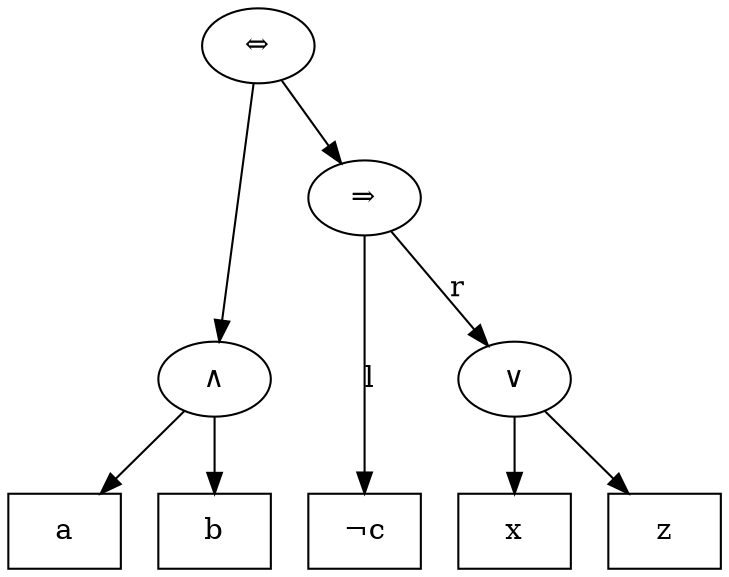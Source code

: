 digraph G {
{ rank = same;
  id0 [shape=box, style=filled, color="black", fontcolor="black", fillcolor="white", label="a"];
  id1 [shape=box, style=filled, color="black", fontcolor="black", fillcolor="white", label="b"];
  id2 [shape=box, style=filled, color="black", fontcolor="black", fillcolor="white", label="¬c"];
  id3 [shape=box, style=filled, color="black", fontcolor="black", fillcolor="white", label="x"];
  id4 [shape=box, style=filled, color="black", fontcolor="black", fillcolor="white", label="z"];
}
  id5 [label="∧", style=filled, color="black", fontcolor="black", fillcolor="white"];
  id5 -> id0 [color="black", fontcolor="black"];
  id5 -> id1 [color="black", fontcolor="black"];
  id6 [label="∨", style=filled, color="black", fontcolor="black", fillcolor="white"];
  id6 -> id3 [color="black", fontcolor="black"];
  id6 -> id4 [color="black", fontcolor="black"];
  id7 [label="⇒", style=filled, color="black", fontcolor="black", fillcolor="white"];
  id7 -> id2 [label=l, color="black", fontcolor="black"];
  id7 -> id6 [label=r, color="black", fontcolor="black"];
  id8 [label="⇔", style=filled, color="black", fontcolor="black", fillcolor="white"];
  id8 -> id5 [color="black", fontcolor="black"];
  id8 -> id7 [color="black", fontcolor="black"];
}
